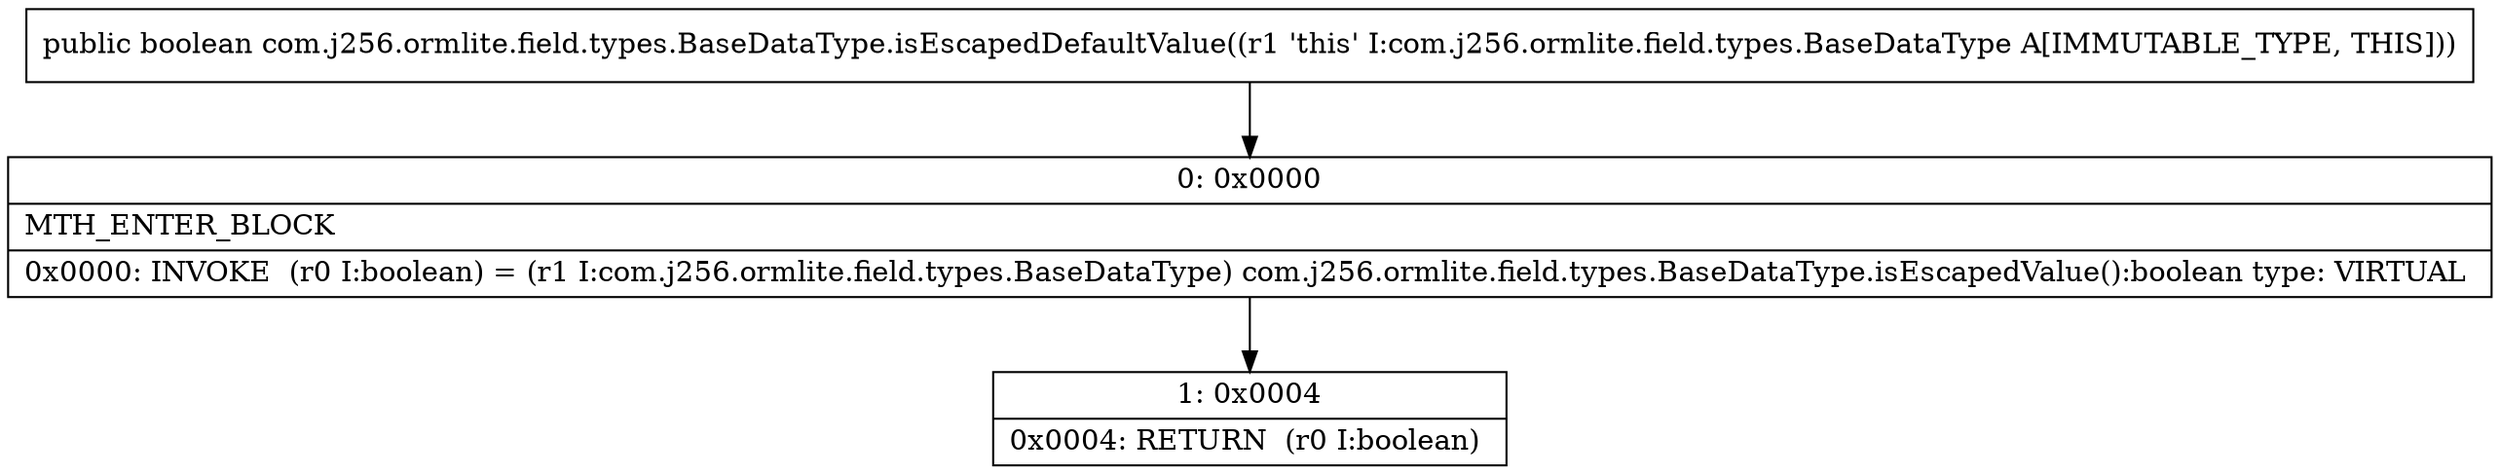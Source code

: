 digraph "CFG forcom.j256.ormlite.field.types.BaseDataType.isEscapedDefaultValue()Z" {
Node_0 [shape=record,label="{0\:\ 0x0000|MTH_ENTER_BLOCK\l|0x0000: INVOKE  (r0 I:boolean) = (r1 I:com.j256.ormlite.field.types.BaseDataType) com.j256.ormlite.field.types.BaseDataType.isEscapedValue():boolean type: VIRTUAL \l}"];
Node_1 [shape=record,label="{1\:\ 0x0004|0x0004: RETURN  (r0 I:boolean) \l}"];
MethodNode[shape=record,label="{public boolean com.j256.ormlite.field.types.BaseDataType.isEscapedDefaultValue((r1 'this' I:com.j256.ormlite.field.types.BaseDataType A[IMMUTABLE_TYPE, THIS])) }"];
MethodNode -> Node_0;
Node_0 -> Node_1;
}

